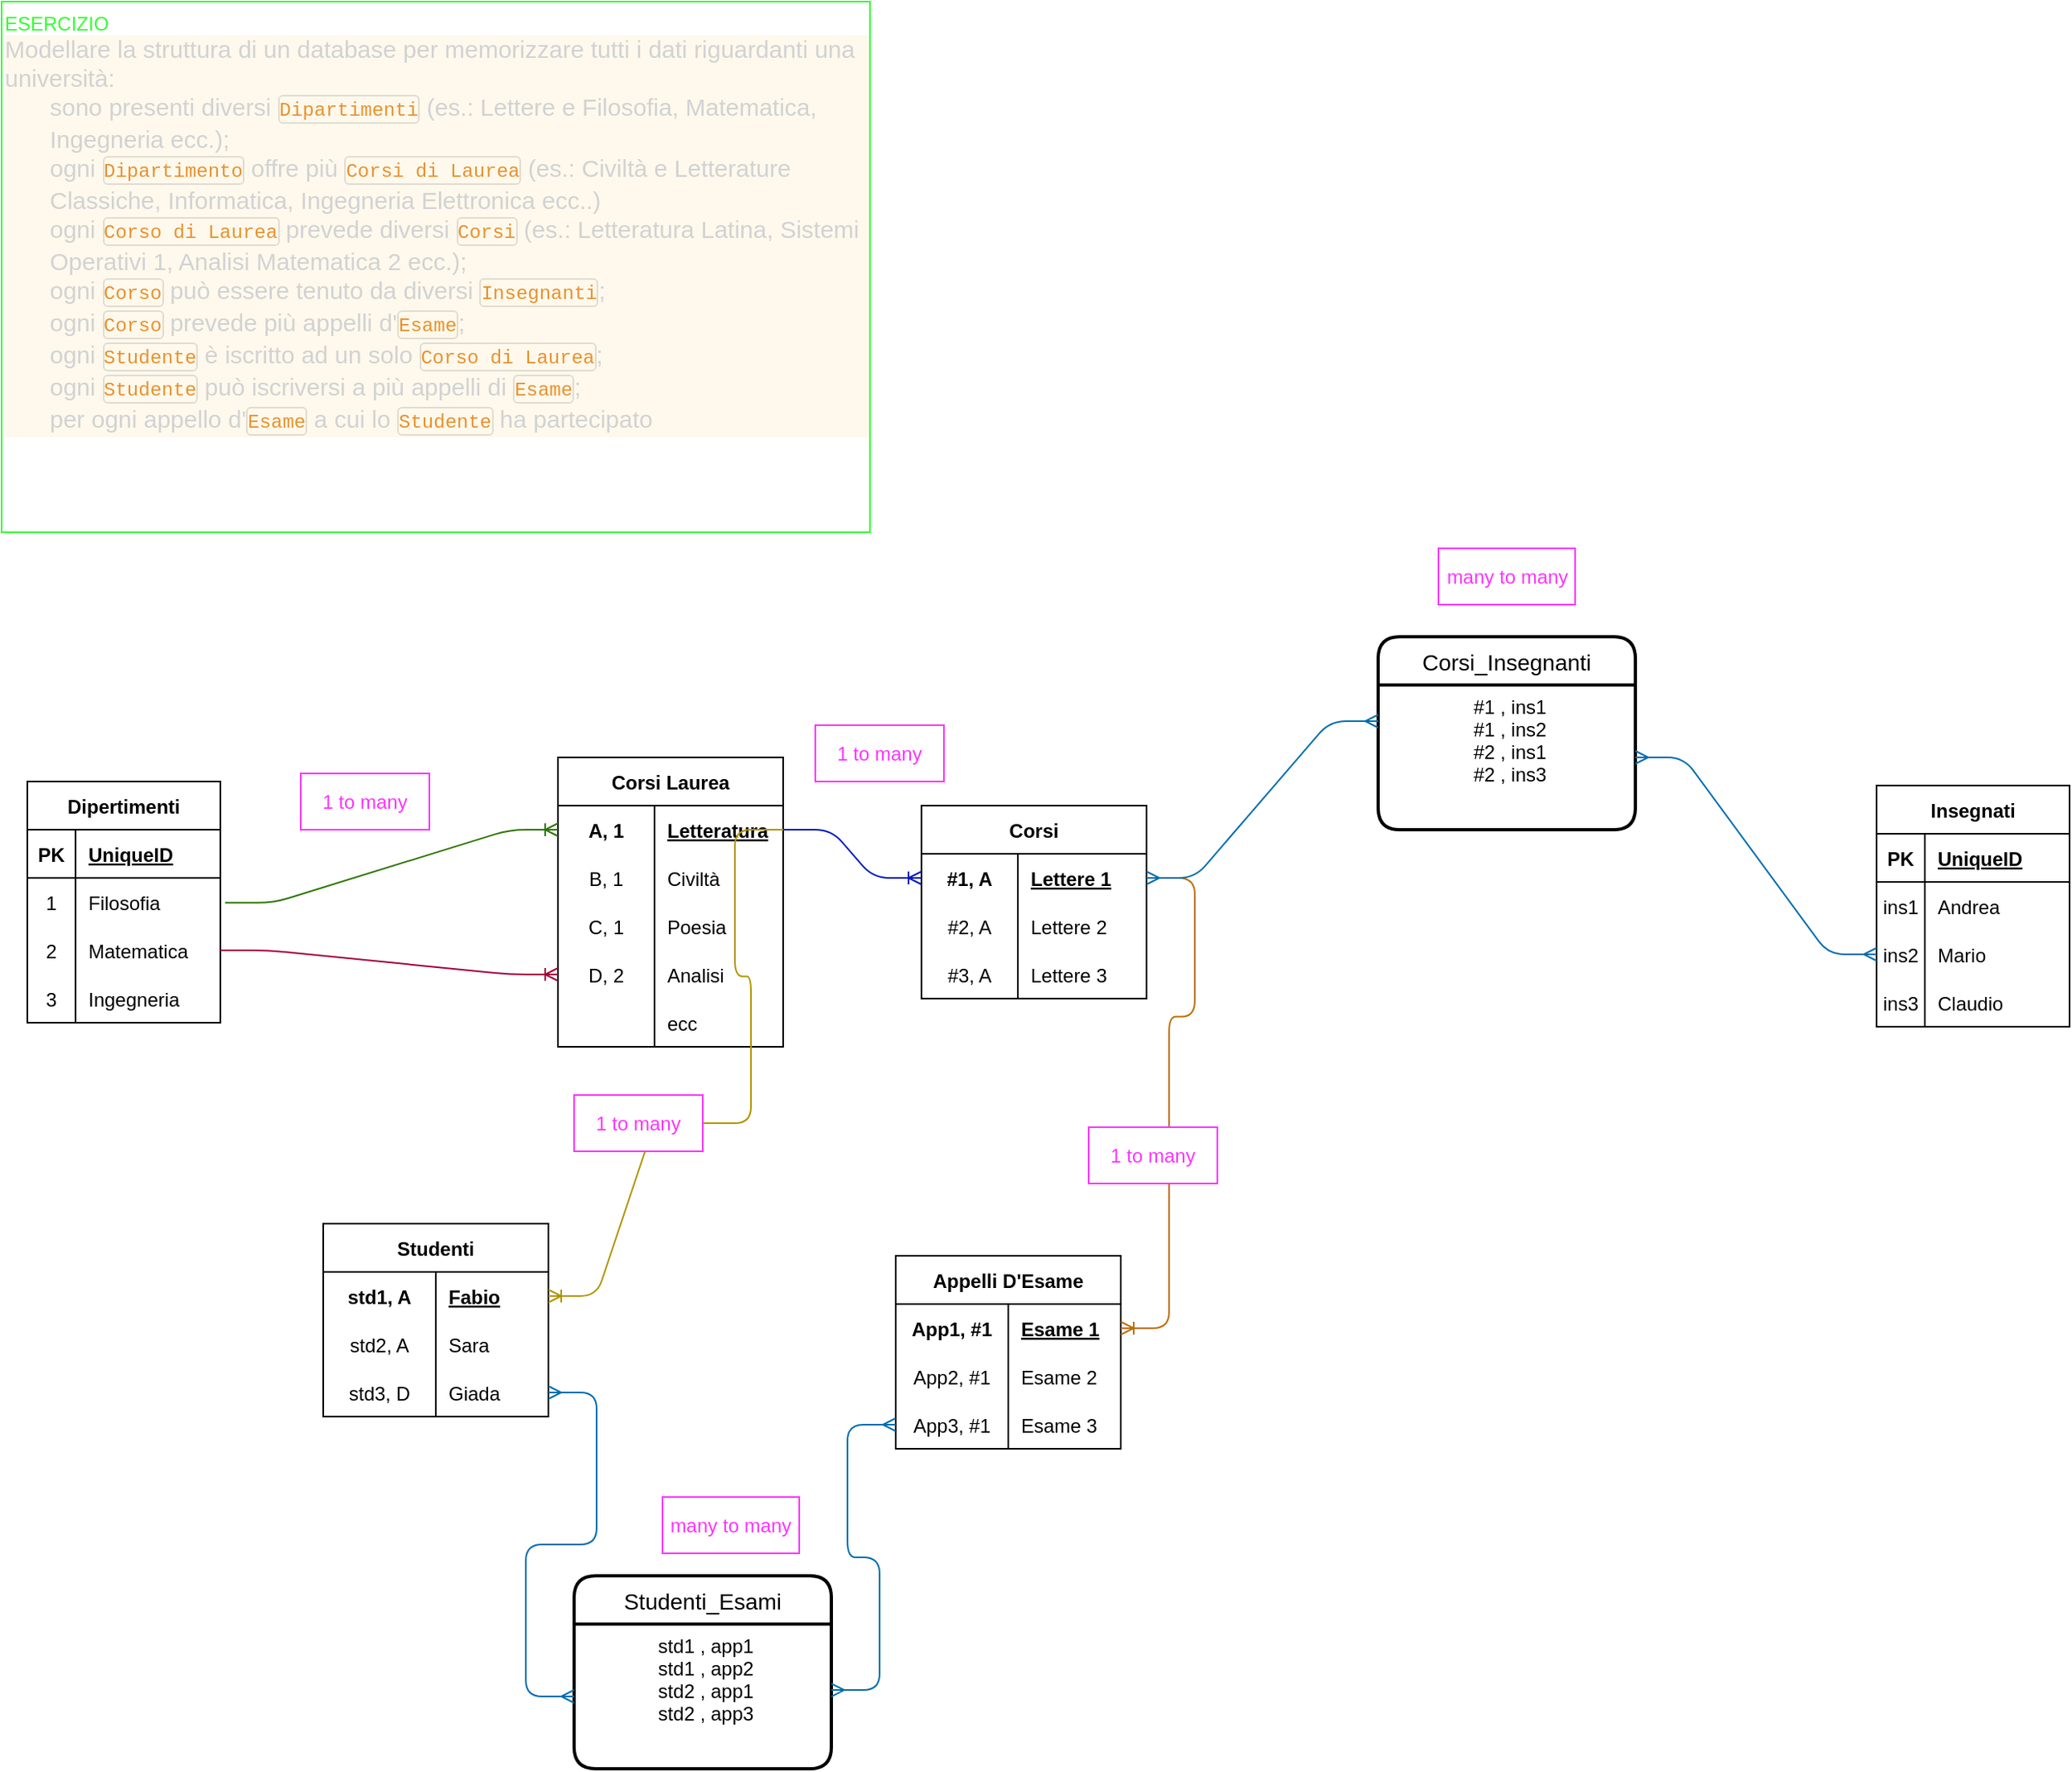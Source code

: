 <mxfile>
    <diagram id="WWOIiVr8qhasgi9-kTe_" name="Page-1">
        <mxGraphModel dx="2013" dy="1438" grid="1" gridSize="10" guides="1" tooltips="1" connect="1" arrows="1" fold="1" page="1" pageScale="1" pageWidth="827" pageHeight="1169" math="0" shadow="0">
            <root>
                <mxCell id="0"/>
                <mxCell id="1" parent="0"/>
                <mxCell id="2" value="Dipertimenti" style="shape=table;startSize=30;container=1;collapsible=1;childLayout=tableLayout;fixedRows=1;rowLines=0;fontStyle=1;align=center;resizeLast=1;" vertex="1" parent="1">
                    <mxGeometry x="230" y="555" width="120" height="150" as="geometry"/>
                </mxCell>
                <mxCell id="3" value="" style="shape=tableRow;horizontal=0;startSize=0;swimlaneHead=0;swimlaneBody=0;fillColor=none;collapsible=0;dropTarget=0;points=[[0,0.5],[1,0.5]];portConstraint=eastwest;top=0;left=0;right=0;bottom=1;" vertex="1" parent="2">
                    <mxGeometry y="30" width="120" height="30" as="geometry"/>
                </mxCell>
                <mxCell id="4" value="PK" style="shape=partialRectangle;connectable=0;fillColor=none;top=0;left=0;bottom=0;right=0;fontStyle=1;overflow=hidden;" vertex="1" parent="3">
                    <mxGeometry width="30" height="30" as="geometry">
                        <mxRectangle width="30" height="30" as="alternateBounds"/>
                    </mxGeometry>
                </mxCell>
                <mxCell id="5" value="UniqueID" style="shape=partialRectangle;connectable=0;fillColor=none;top=0;left=0;bottom=0;right=0;align=left;spacingLeft=6;fontStyle=5;overflow=hidden;" vertex="1" parent="3">
                    <mxGeometry x="30" width="90" height="30" as="geometry">
                        <mxRectangle width="90" height="30" as="alternateBounds"/>
                    </mxGeometry>
                </mxCell>
                <mxCell id="6" value="" style="shape=tableRow;horizontal=0;startSize=0;swimlaneHead=0;swimlaneBody=0;fillColor=none;collapsible=0;dropTarget=0;points=[[0,0.5],[1,0.5]];portConstraint=eastwest;top=0;left=0;right=0;bottom=0;" vertex="1" parent="2">
                    <mxGeometry y="60" width="120" height="30" as="geometry"/>
                </mxCell>
                <mxCell id="7" value="1" style="shape=partialRectangle;connectable=0;fillColor=none;top=0;left=0;bottom=0;right=0;editable=1;overflow=hidden;" vertex="1" parent="6">
                    <mxGeometry width="30" height="30" as="geometry">
                        <mxRectangle width="30" height="30" as="alternateBounds"/>
                    </mxGeometry>
                </mxCell>
                <mxCell id="8" value="Filosofia" style="shape=partialRectangle;connectable=0;fillColor=none;top=0;left=0;bottom=0;right=0;align=left;spacingLeft=6;overflow=hidden;" vertex="1" parent="6">
                    <mxGeometry x="30" width="90" height="30" as="geometry">
                        <mxRectangle width="90" height="30" as="alternateBounds"/>
                    </mxGeometry>
                </mxCell>
                <mxCell id="9" value="" style="shape=tableRow;horizontal=0;startSize=0;swimlaneHead=0;swimlaneBody=0;fillColor=none;collapsible=0;dropTarget=0;points=[[0,0.5],[1,0.5]];portConstraint=eastwest;top=0;left=0;right=0;bottom=0;" vertex="1" parent="2">
                    <mxGeometry y="90" width="120" height="30" as="geometry"/>
                </mxCell>
                <mxCell id="10" value="2" style="shape=partialRectangle;connectable=0;fillColor=none;top=0;left=0;bottom=0;right=0;editable=1;overflow=hidden;" vertex="1" parent="9">
                    <mxGeometry width="30" height="30" as="geometry">
                        <mxRectangle width="30" height="30" as="alternateBounds"/>
                    </mxGeometry>
                </mxCell>
                <mxCell id="11" value="Matematica" style="shape=partialRectangle;connectable=0;fillColor=none;top=0;left=0;bottom=0;right=0;align=left;spacingLeft=6;overflow=hidden;" vertex="1" parent="9">
                    <mxGeometry x="30" width="90" height="30" as="geometry">
                        <mxRectangle width="90" height="30" as="alternateBounds"/>
                    </mxGeometry>
                </mxCell>
                <mxCell id="12" value="" style="shape=tableRow;horizontal=0;startSize=0;swimlaneHead=0;swimlaneBody=0;fillColor=none;collapsible=0;dropTarget=0;points=[[0,0.5],[1,0.5]];portConstraint=eastwest;top=0;left=0;right=0;bottom=0;" vertex="1" parent="2">
                    <mxGeometry y="120" width="120" height="30" as="geometry"/>
                </mxCell>
                <mxCell id="13" value="3" style="shape=partialRectangle;connectable=0;fillColor=none;top=0;left=0;bottom=0;right=0;editable=1;overflow=hidden;" vertex="1" parent="12">
                    <mxGeometry width="30" height="30" as="geometry">
                        <mxRectangle width="30" height="30" as="alternateBounds"/>
                    </mxGeometry>
                </mxCell>
                <mxCell id="14" value="Ingegneria" style="shape=partialRectangle;connectable=0;fillColor=none;top=0;left=0;bottom=0;right=0;align=left;spacingLeft=6;overflow=hidden;" vertex="1" parent="12">
                    <mxGeometry x="30" width="90" height="30" as="geometry">
                        <mxRectangle width="90" height="30" as="alternateBounds"/>
                    </mxGeometry>
                </mxCell>
                <mxCell id="58" value="Corsi Laurea" style="shape=table;startSize=30;container=1;collapsible=1;childLayout=tableLayout;fixedRows=1;rowLines=0;fontStyle=1;align=center;resizeLast=1;" vertex="1" parent="1">
                    <mxGeometry x="560" y="540" width="140" height="180" as="geometry"/>
                </mxCell>
                <mxCell id="59" value="" style="shape=tableRow;horizontal=0;startSize=0;swimlaneHead=0;swimlaneBody=0;fillColor=none;collapsible=0;dropTarget=0;points=[[0,0.5],[1,0.5]];portConstraint=eastwest;top=0;left=0;right=0;bottom=0;" vertex="1" parent="58">
                    <mxGeometry y="30" width="140" height="30" as="geometry"/>
                </mxCell>
                <mxCell id="60" value="A, 1" style="shape=partialRectangle;connectable=0;fillColor=none;top=0;left=0;bottom=0;right=0;fontStyle=1;overflow=hidden;" vertex="1" parent="59">
                    <mxGeometry width="60" height="30" as="geometry">
                        <mxRectangle width="60" height="30" as="alternateBounds"/>
                    </mxGeometry>
                </mxCell>
                <mxCell id="61" value="Letteratura" style="shape=partialRectangle;connectable=0;fillColor=none;top=0;left=0;bottom=0;right=0;align=left;spacingLeft=6;fontStyle=5;overflow=hidden;" vertex="1" parent="59">
                    <mxGeometry x="60" width="80" height="30" as="geometry">
                        <mxRectangle width="80" height="30" as="alternateBounds"/>
                    </mxGeometry>
                </mxCell>
                <mxCell id="65" value="" style="shape=tableRow;horizontal=0;startSize=0;swimlaneHead=0;swimlaneBody=0;fillColor=none;collapsible=0;dropTarget=0;points=[[0,0.5],[1,0.5]];portConstraint=eastwest;top=0;left=0;right=0;bottom=0;" vertex="1" parent="58">
                    <mxGeometry y="60" width="140" height="30" as="geometry"/>
                </mxCell>
                <mxCell id="66" value="B, 1" style="shape=partialRectangle;connectable=0;fillColor=none;top=0;left=0;bottom=0;right=0;editable=1;overflow=hidden;" vertex="1" parent="65">
                    <mxGeometry width="60" height="30" as="geometry">
                        <mxRectangle width="60" height="30" as="alternateBounds"/>
                    </mxGeometry>
                </mxCell>
                <mxCell id="67" value="Civiltà" style="shape=partialRectangle;connectable=0;fillColor=none;top=0;left=0;bottom=0;right=0;align=left;spacingLeft=6;overflow=hidden;" vertex="1" parent="65">
                    <mxGeometry x="60" width="80" height="30" as="geometry">
                        <mxRectangle width="80" height="30" as="alternateBounds"/>
                    </mxGeometry>
                </mxCell>
                <mxCell id="68" value="" style="shape=tableRow;horizontal=0;startSize=0;swimlaneHead=0;swimlaneBody=0;fillColor=none;collapsible=0;dropTarget=0;points=[[0,0.5],[1,0.5]];portConstraint=eastwest;top=0;left=0;right=0;bottom=0;" vertex="1" parent="58">
                    <mxGeometry y="90" width="140" height="30" as="geometry"/>
                </mxCell>
                <mxCell id="69" value="C, 1" style="shape=partialRectangle;connectable=0;fillColor=none;top=0;left=0;bottom=0;right=0;editable=1;overflow=hidden;" vertex="1" parent="68">
                    <mxGeometry width="60" height="30" as="geometry">
                        <mxRectangle width="60" height="30" as="alternateBounds"/>
                    </mxGeometry>
                </mxCell>
                <mxCell id="70" value="Poesia" style="shape=partialRectangle;connectable=0;fillColor=none;top=0;left=0;bottom=0;right=0;align=left;spacingLeft=6;overflow=hidden;" vertex="1" parent="68">
                    <mxGeometry x="60" width="80" height="30" as="geometry">
                        <mxRectangle width="80" height="30" as="alternateBounds"/>
                    </mxGeometry>
                </mxCell>
                <mxCell id="73" value="" style="shape=tableRow;horizontal=0;startSize=0;swimlaneHead=0;swimlaneBody=0;fillColor=none;collapsible=0;dropTarget=0;points=[[0,0.5],[1,0.5]];portConstraint=eastwest;top=0;left=0;right=0;bottom=0;" vertex="1" parent="58">
                    <mxGeometry y="120" width="140" height="30" as="geometry"/>
                </mxCell>
                <mxCell id="74" value="D, 2" style="shape=partialRectangle;connectable=0;fillColor=none;top=0;left=0;bottom=0;right=0;editable=1;overflow=hidden;" vertex="1" parent="73">
                    <mxGeometry width="60" height="30" as="geometry">
                        <mxRectangle width="60" height="30" as="alternateBounds"/>
                    </mxGeometry>
                </mxCell>
                <mxCell id="75" value="Analisi" style="shape=partialRectangle;connectable=0;fillColor=none;top=0;left=0;bottom=0;right=0;align=left;spacingLeft=6;overflow=hidden;" vertex="1" parent="73">
                    <mxGeometry x="60" width="80" height="30" as="geometry">
                        <mxRectangle width="80" height="30" as="alternateBounds"/>
                    </mxGeometry>
                </mxCell>
                <mxCell id="76" value="" style="shape=tableRow;horizontal=0;startSize=0;swimlaneHead=0;swimlaneBody=0;fillColor=none;collapsible=0;dropTarget=0;points=[[0,0.5],[1,0.5]];portConstraint=eastwest;top=0;left=0;right=0;bottom=0;" vertex="1" parent="58">
                    <mxGeometry y="150" width="140" height="30" as="geometry"/>
                </mxCell>
                <mxCell id="77" value="" style="shape=partialRectangle;connectable=0;fillColor=none;top=0;left=0;bottom=0;right=0;editable=1;overflow=hidden;" vertex="1" parent="76">
                    <mxGeometry width="60" height="30" as="geometry">
                        <mxRectangle width="60" height="30" as="alternateBounds"/>
                    </mxGeometry>
                </mxCell>
                <mxCell id="78" value="ecc" style="shape=partialRectangle;connectable=0;fillColor=none;top=0;left=0;bottom=0;right=0;align=left;spacingLeft=6;overflow=hidden;" vertex="1" parent="76">
                    <mxGeometry x="60" width="80" height="30" as="geometry">
                        <mxRectangle width="80" height="30" as="alternateBounds"/>
                    </mxGeometry>
                </mxCell>
                <mxCell id="81" value="" style="edgeStyle=entityRelationEdgeStyle;fontSize=12;html=1;endArrow=ERoneToMany;exitX=1.025;exitY=0.514;exitDx=0;exitDy=0;exitPerimeter=0;entryX=0;entryY=0.5;entryDx=0;entryDy=0;fillColor=#60a917;strokeColor=#2D7600;" edge="1" parent="1" source="6" target="59">
                    <mxGeometry width="100" height="100" relative="1" as="geometry">
                        <mxPoint x="370" y="715" as="sourcePoint"/>
                        <mxPoint x="470" y="615" as="targetPoint"/>
                    </mxGeometry>
                </mxCell>
                <mxCell id="84" value="" style="edgeStyle=entityRelationEdgeStyle;fontSize=12;html=1;endArrow=ERoneToMany;exitX=1;exitY=0.5;exitDx=0;exitDy=0;entryX=0;entryY=0.75;entryDx=0;entryDy=0;fillColor=#d80073;strokeColor=#A50040;" edge="1" parent="1" source="9" target="58">
                    <mxGeometry width="100" height="100" relative="1" as="geometry">
                        <mxPoint x="330" y="825" as="sourcePoint"/>
                        <mxPoint x="430" y="725" as="targetPoint"/>
                    </mxGeometry>
                </mxCell>
                <mxCell id="85" value="Corsi" style="shape=table;startSize=30;container=1;collapsible=1;childLayout=tableLayout;fixedRows=1;rowLines=0;fontStyle=1;align=center;resizeLast=1;" vertex="1" parent="1">
                    <mxGeometry x="786" y="570" width="140" height="120" as="geometry"/>
                </mxCell>
                <mxCell id="86" value="" style="shape=tableRow;horizontal=0;startSize=0;swimlaneHead=0;swimlaneBody=0;fillColor=none;collapsible=0;dropTarget=0;points=[[0,0.5],[1,0.5]];portConstraint=eastwest;top=0;left=0;right=0;bottom=0;" vertex="1" parent="85">
                    <mxGeometry y="30" width="140" height="30" as="geometry"/>
                </mxCell>
                <mxCell id="87" value="#1, A" style="shape=partialRectangle;connectable=0;fillColor=none;top=0;left=0;bottom=0;right=0;fontStyle=1;overflow=hidden;" vertex="1" parent="86">
                    <mxGeometry width="60" height="30" as="geometry">
                        <mxRectangle width="60" height="30" as="alternateBounds"/>
                    </mxGeometry>
                </mxCell>
                <mxCell id="88" value="Lettere 1" style="shape=partialRectangle;connectable=0;fillColor=none;top=0;left=0;bottom=0;right=0;align=left;spacingLeft=6;fontStyle=5;overflow=hidden;" vertex="1" parent="86">
                    <mxGeometry x="60" width="80" height="30" as="geometry">
                        <mxRectangle width="80" height="30" as="alternateBounds"/>
                    </mxGeometry>
                </mxCell>
                <mxCell id="89" value="" style="shape=tableRow;horizontal=0;startSize=0;swimlaneHead=0;swimlaneBody=0;fillColor=none;collapsible=0;dropTarget=0;points=[[0,0.5],[1,0.5]];portConstraint=eastwest;top=0;left=0;right=0;bottom=0;" vertex="1" parent="85">
                    <mxGeometry y="60" width="140" height="30" as="geometry"/>
                </mxCell>
                <mxCell id="90" value="#2, A" style="shape=partialRectangle;connectable=0;fillColor=none;top=0;left=0;bottom=0;right=0;editable=1;overflow=hidden;" vertex="1" parent="89">
                    <mxGeometry width="60" height="30" as="geometry">
                        <mxRectangle width="60" height="30" as="alternateBounds"/>
                    </mxGeometry>
                </mxCell>
                <mxCell id="91" value="Lettere 2" style="shape=partialRectangle;connectable=0;fillColor=none;top=0;left=0;bottom=0;right=0;align=left;spacingLeft=6;overflow=hidden;" vertex="1" parent="89">
                    <mxGeometry x="60" width="80" height="30" as="geometry">
                        <mxRectangle width="80" height="30" as="alternateBounds"/>
                    </mxGeometry>
                </mxCell>
                <mxCell id="92" value="" style="shape=tableRow;horizontal=0;startSize=0;swimlaneHead=0;swimlaneBody=0;fillColor=none;collapsible=0;dropTarget=0;points=[[0,0.5],[1,0.5]];portConstraint=eastwest;top=0;left=0;right=0;bottom=0;" vertex="1" parent="85">
                    <mxGeometry y="90" width="140" height="30" as="geometry"/>
                </mxCell>
                <mxCell id="93" value="#3, A" style="shape=partialRectangle;connectable=0;fillColor=none;top=0;left=0;bottom=0;right=0;editable=1;overflow=hidden;" vertex="1" parent="92">
                    <mxGeometry width="60" height="30" as="geometry">
                        <mxRectangle width="60" height="30" as="alternateBounds"/>
                    </mxGeometry>
                </mxCell>
                <mxCell id="94" value="Lettere 3" style="shape=partialRectangle;connectable=0;fillColor=none;top=0;left=0;bottom=0;right=0;align=left;spacingLeft=6;overflow=hidden;" vertex="1" parent="92">
                    <mxGeometry x="60" width="80" height="30" as="geometry">
                        <mxRectangle width="80" height="30" as="alternateBounds"/>
                    </mxGeometry>
                </mxCell>
                <mxCell id="101" value="" style="edgeStyle=entityRelationEdgeStyle;fontSize=12;html=1;endArrow=ERoneToMany;exitX=1;exitY=0.25;exitDx=0;exitDy=0;entryX=0;entryY=0.5;entryDx=0;entryDy=0;fillColor=#0050ef;strokeColor=#001DBC;" edge="1" parent="1" source="58" target="86">
                    <mxGeometry width="100" height="100" relative="1" as="geometry">
                        <mxPoint x="706" y="700" as="sourcePoint"/>
                        <mxPoint x="806" y="600" as="targetPoint"/>
                    </mxGeometry>
                </mxCell>
                <mxCell id="104" value="Corsi_Insegnanti" style="swimlane;childLayout=stackLayout;horizontal=1;startSize=30;horizontalStack=0;rounded=1;fontSize=14;fontStyle=0;strokeWidth=2;resizeParent=0;resizeLast=1;shadow=0;dashed=0;align=center;" vertex="1" parent="1">
                    <mxGeometry x="1070" y="465" width="160" height="120" as="geometry"/>
                </mxCell>
                <mxCell id="105" value="#1 , ins1&#10;#1 , ins2&#10;#2 , ins1&#10;#2 , ins3" style="align=center;strokeColor=none;fillColor=none;spacingLeft=4;fontSize=12;verticalAlign=top;resizable=0;rotatable=0;part=1;" vertex="1" parent="104">
                    <mxGeometry y="30" width="160" height="90" as="geometry"/>
                </mxCell>
                <mxCell id="124" value="Insegnati" style="shape=table;startSize=30;container=1;collapsible=1;childLayout=tableLayout;fixedRows=1;rowLines=0;fontStyle=1;align=center;resizeLast=1;" vertex="1" parent="1">
                    <mxGeometry x="1380" y="557.5" width="120" height="150" as="geometry"/>
                </mxCell>
                <mxCell id="125" value="" style="shape=tableRow;horizontal=0;startSize=0;swimlaneHead=0;swimlaneBody=0;fillColor=none;collapsible=0;dropTarget=0;points=[[0,0.5],[1,0.5]];portConstraint=eastwest;top=0;left=0;right=0;bottom=1;" vertex="1" parent="124">
                    <mxGeometry y="30" width="120" height="30" as="geometry"/>
                </mxCell>
                <mxCell id="126" value="PK" style="shape=partialRectangle;connectable=0;fillColor=none;top=0;left=0;bottom=0;right=0;fontStyle=1;overflow=hidden;" vertex="1" parent="125">
                    <mxGeometry width="30" height="30" as="geometry">
                        <mxRectangle width="30" height="30" as="alternateBounds"/>
                    </mxGeometry>
                </mxCell>
                <mxCell id="127" value="UniqueID" style="shape=partialRectangle;connectable=0;fillColor=none;top=0;left=0;bottom=0;right=0;align=left;spacingLeft=6;fontStyle=5;overflow=hidden;" vertex="1" parent="125">
                    <mxGeometry x="30" width="90" height="30" as="geometry">
                        <mxRectangle width="90" height="30" as="alternateBounds"/>
                    </mxGeometry>
                </mxCell>
                <mxCell id="128" value="" style="shape=tableRow;horizontal=0;startSize=0;swimlaneHead=0;swimlaneBody=0;fillColor=none;collapsible=0;dropTarget=0;points=[[0,0.5],[1,0.5]];portConstraint=eastwest;top=0;left=0;right=0;bottom=0;" vertex="1" parent="124">
                    <mxGeometry y="60" width="120" height="30" as="geometry"/>
                </mxCell>
                <mxCell id="129" value="ins1" style="shape=partialRectangle;connectable=0;fillColor=none;top=0;left=0;bottom=0;right=0;editable=1;overflow=hidden;" vertex="1" parent="128">
                    <mxGeometry width="30" height="30" as="geometry">
                        <mxRectangle width="30" height="30" as="alternateBounds"/>
                    </mxGeometry>
                </mxCell>
                <mxCell id="130" value="Andrea" style="shape=partialRectangle;connectable=0;fillColor=none;top=0;left=0;bottom=0;right=0;align=left;spacingLeft=6;overflow=hidden;" vertex="1" parent="128">
                    <mxGeometry x="30" width="90" height="30" as="geometry">
                        <mxRectangle width="90" height="30" as="alternateBounds"/>
                    </mxGeometry>
                </mxCell>
                <mxCell id="131" value="" style="shape=tableRow;horizontal=0;startSize=0;swimlaneHead=0;swimlaneBody=0;fillColor=none;collapsible=0;dropTarget=0;points=[[0,0.5],[1,0.5]];portConstraint=eastwest;top=0;left=0;right=0;bottom=0;" vertex="1" parent="124">
                    <mxGeometry y="90" width="120" height="30" as="geometry"/>
                </mxCell>
                <mxCell id="132" value="ins2" style="shape=partialRectangle;connectable=0;fillColor=none;top=0;left=0;bottom=0;right=0;editable=1;overflow=hidden;" vertex="1" parent="131">
                    <mxGeometry width="30" height="30" as="geometry">
                        <mxRectangle width="30" height="30" as="alternateBounds"/>
                    </mxGeometry>
                </mxCell>
                <mxCell id="133" value="Mario" style="shape=partialRectangle;connectable=0;fillColor=none;top=0;left=0;bottom=0;right=0;align=left;spacingLeft=6;overflow=hidden;" vertex="1" parent="131">
                    <mxGeometry x="30" width="90" height="30" as="geometry">
                        <mxRectangle width="90" height="30" as="alternateBounds"/>
                    </mxGeometry>
                </mxCell>
                <mxCell id="134" value="" style="shape=tableRow;horizontal=0;startSize=0;swimlaneHead=0;swimlaneBody=0;fillColor=none;collapsible=0;dropTarget=0;points=[[0,0.5],[1,0.5]];portConstraint=eastwest;top=0;left=0;right=0;bottom=0;" vertex="1" parent="124">
                    <mxGeometry y="120" width="120" height="30" as="geometry"/>
                </mxCell>
                <mxCell id="135" value="ins3" style="shape=partialRectangle;connectable=0;fillColor=none;top=0;left=0;bottom=0;right=0;editable=1;overflow=hidden;" vertex="1" parent="134">
                    <mxGeometry width="30" height="30" as="geometry">
                        <mxRectangle width="30" height="30" as="alternateBounds"/>
                    </mxGeometry>
                </mxCell>
                <mxCell id="136" value="Claudio" style="shape=partialRectangle;connectable=0;fillColor=none;top=0;left=0;bottom=0;right=0;align=left;spacingLeft=6;overflow=hidden;" vertex="1" parent="134">
                    <mxGeometry x="30" width="90" height="30" as="geometry">
                        <mxRectangle width="90" height="30" as="alternateBounds"/>
                    </mxGeometry>
                </mxCell>
                <mxCell id="139" value="1 to many" style="whiteSpace=wrap;html=1;align=center;fontColor=#FF33FF;strokeColor=#FF33FF;" vertex="1" parent="1">
                    <mxGeometry x="400" y="550" width="80" height="35" as="geometry"/>
                </mxCell>
                <mxCell id="140" value="1 to many" style="whiteSpace=wrap;html=1;align=center;fontColor=#FF33FF;strokeColor=#FF33FF;" vertex="1" parent="1">
                    <mxGeometry x="720" y="520" width="80" height="35" as="geometry"/>
                </mxCell>
                <mxCell id="144" value="Appelli D'Esame" style="shape=table;startSize=30;container=1;collapsible=1;childLayout=tableLayout;fixedRows=1;rowLines=0;fontStyle=1;align=center;resizeLast=1;" vertex="1" parent="1">
                    <mxGeometry x="770" y="850" width="140" height="120" as="geometry"/>
                </mxCell>
                <mxCell id="145" value="" style="shape=tableRow;horizontal=0;startSize=0;swimlaneHead=0;swimlaneBody=0;fillColor=none;collapsible=0;dropTarget=0;points=[[0,0.5],[1,0.5]];portConstraint=eastwest;top=0;left=0;right=0;bottom=0;" vertex="1" parent="144">
                    <mxGeometry y="30" width="140" height="30" as="geometry"/>
                </mxCell>
                <mxCell id="146" value="App1, #1" style="shape=partialRectangle;connectable=0;fillColor=none;top=0;left=0;bottom=0;right=0;fontStyle=1;overflow=hidden;" vertex="1" parent="145">
                    <mxGeometry width="70" height="30" as="geometry">
                        <mxRectangle width="70" height="30" as="alternateBounds"/>
                    </mxGeometry>
                </mxCell>
                <mxCell id="147" value="Esame 1" style="shape=partialRectangle;connectable=0;fillColor=none;top=0;left=0;bottom=0;right=0;align=left;spacingLeft=6;fontStyle=5;overflow=hidden;" vertex="1" parent="145">
                    <mxGeometry x="70" width="70" height="30" as="geometry">
                        <mxRectangle width="70" height="30" as="alternateBounds"/>
                    </mxGeometry>
                </mxCell>
                <mxCell id="148" value="" style="shape=tableRow;horizontal=0;startSize=0;swimlaneHead=0;swimlaneBody=0;fillColor=none;collapsible=0;dropTarget=0;points=[[0,0.5],[1,0.5]];portConstraint=eastwest;top=0;left=0;right=0;bottom=0;" vertex="1" parent="144">
                    <mxGeometry y="60" width="140" height="30" as="geometry"/>
                </mxCell>
                <mxCell id="149" value="App2, #1" style="shape=partialRectangle;connectable=0;fillColor=none;top=0;left=0;bottom=0;right=0;editable=1;overflow=hidden;" vertex="1" parent="148">
                    <mxGeometry width="70" height="30" as="geometry">
                        <mxRectangle width="70" height="30" as="alternateBounds"/>
                    </mxGeometry>
                </mxCell>
                <mxCell id="150" value="Esame 2" style="shape=partialRectangle;connectable=0;fillColor=none;top=0;left=0;bottom=0;right=0;align=left;spacingLeft=6;overflow=hidden;" vertex="1" parent="148">
                    <mxGeometry x="70" width="70" height="30" as="geometry">
                        <mxRectangle width="70" height="30" as="alternateBounds"/>
                    </mxGeometry>
                </mxCell>
                <mxCell id="151" value="" style="shape=tableRow;horizontal=0;startSize=0;swimlaneHead=0;swimlaneBody=0;fillColor=none;collapsible=0;dropTarget=0;points=[[0,0.5],[1,0.5]];portConstraint=eastwest;top=0;left=0;right=0;bottom=0;" vertex="1" parent="144">
                    <mxGeometry y="90" width="140" height="30" as="geometry"/>
                </mxCell>
                <mxCell id="152" value="App3, #1" style="shape=partialRectangle;connectable=0;fillColor=none;top=0;left=0;bottom=0;right=0;editable=1;overflow=hidden;" vertex="1" parent="151">
                    <mxGeometry width="70" height="30" as="geometry">
                        <mxRectangle width="70" height="30" as="alternateBounds"/>
                    </mxGeometry>
                </mxCell>
                <mxCell id="153" value="Esame 3" style="shape=partialRectangle;connectable=0;fillColor=none;top=0;left=0;bottom=0;right=0;align=left;spacingLeft=6;overflow=hidden;" vertex="1" parent="151">
                    <mxGeometry x="70" width="70" height="30" as="geometry">
                        <mxRectangle width="70" height="30" as="alternateBounds"/>
                    </mxGeometry>
                </mxCell>
                <mxCell id="158" value="Studenti" style="shape=table;startSize=30;container=1;collapsible=1;childLayout=tableLayout;fixedRows=1;rowLines=0;fontStyle=1;align=center;resizeLast=1;" vertex="1" parent="1">
                    <mxGeometry x="414" y="830" width="140" height="120" as="geometry"/>
                </mxCell>
                <mxCell id="159" value="" style="shape=tableRow;horizontal=0;startSize=0;swimlaneHead=0;swimlaneBody=0;fillColor=none;collapsible=0;dropTarget=0;points=[[0,0.5],[1,0.5]];portConstraint=eastwest;top=0;left=0;right=0;bottom=0;" vertex="1" parent="158">
                    <mxGeometry y="30" width="140" height="30" as="geometry"/>
                </mxCell>
                <mxCell id="160" value="std1, A" style="shape=partialRectangle;connectable=0;fillColor=none;top=0;left=0;bottom=0;right=0;fontStyle=1;overflow=hidden;" vertex="1" parent="159">
                    <mxGeometry width="70" height="30" as="geometry">
                        <mxRectangle width="70" height="30" as="alternateBounds"/>
                    </mxGeometry>
                </mxCell>
                <mxCell id="161" value="Fabio" style="shape=partialRectangle;connectable=0;fillColor=none;top=0;left=0;bottom=0;right=0;align=left;spacingLeft=6;fontStyle=5;overflow=hidden;" vertex="1" parent="159">
                    <mxGeometry x="70" width="70" height="30" as="geometry">
                        <mxRectangle width="70" height="30" as="alternateBounds"/>
                    </mxGeometry>
                </mxCell>
                <mxCell id="162" value="" style="shape=tableRow;horizontal=0;startSize=0;swimlaneHead=0;swimlaneBody=0;fillColor=none;collapsible=0;dropTarget=0;points=[[0,0.5],[1,0.5]];portConstraint=eastwest;top=0;left=0;right=0;bottom=0;" vertex="1" parent="158">
                    <mxGeometry y="60" width="140" height="30" as="geometry"/>
                </mxCell>
                <mxCell id="163" value="std2, A" style="shape=partialRectangle;connectable=0;fillColor=none;top=0;left=0;bottom=0;right=0;editable=1;overflow=hidden;" vertex="1" parent="162">
                    <mxGeometry width="70" height="30" as="geometry">
                        <mxRectangle width="70" height="30" as="alternateBounds"/>
                    </mxGeometry>
                </mxCell>
                <mxCell id="164" value="Sara" style="shape=partialRectangle;connectable=0;fillColor=none;top=0;left=0;bottom=0;right=0;align=left;spacingLeft=6;overflow=hidden;" vertex="1" parent="162">
                    <mxGeometry x="70" width="70" height="30" as="geometry">
                        <mxRectangle width="70" height="30" as="alternateBounds"/>
                    </mxGeometry>
                </mxCell>
                <mxCell id="165" value="" style="shape=tableRow;horizontal=0;startSize=0;swimlaneHead=0;swimlaneBody=0;fillColor=none;collapsible=0;dropTarget=0;points=[[0,0.5],[1,0.5]];portConstraint=eastwest;top=0;left=0;right=0;bottom=0;" vertex="1" parent="158">
                    <mxGeometry y="90" width="140" height="30" as="geometry"/>
                </mxCell>
                <mxCell id="166" value="std3, D" style="shape=partialRectangle;connectable=0;fillColor=none;top=0;left=0;bottom=0;right=0;editable=1;overflow=hidden;" vertex="1" parent="165">
                    <mxGeometry width="70" height="30" as="geometry">
                        <mxRectangle width="70" height="30" as="alternateBounds"/>
                    </mxGeometry>
                </mxCell>
                <mxCell id="167" value="Giada" style="shape=partialRectangle;connectable=0;fillColor=none;top=0;left=0;bottom=0;right=0;align=left;spacingLeft=6;overflow=hidden;" vertex="1" parent="165">
                    <mxGeometry x="70" width="70" height="30" as="geometry">
                        <mxRectangle width="70" height="30" as="alternateBounds"/>
                    </mxGeometry>
                </mxCell>
                <mxCell id="174" value="" style="edgeStyle=entityRelationEdgeStyle;fontSize=12;html=1;endArrow=ERoneToMany;fontColor=#FF33FF;exitX=1;exitY=0.5;exitDx=0;exitDy=0;entryX=1;entryY=0.5;entryDx=0;entryDy=0;fillColor=#e3c800;strokeColor=#B09500;startArrow=none;" edge="1" parent="1" source="173" target="159">
                    <mxGeometry width="100" height="100" relative="1" as="geometry">
                        <mxPoint x="740" y="840" as="sourcePoint"/>
                        <mxPoint x="840" y="740" as="targetPoint"/>
                    </mxGeometry>
                </mxCell>
                <mxCell id="177" value="" style="edgeStyle=entityRelationEdgeStyle;fontSize=12;html=1;endArrow=ERoneToMany;fontColor=#FF33FF;exitX=1;exitY=0.5;exitDx=0;exitDy=0;entryX=1;entryY=0.5;entryDx=0;entryDy=0;fillColor=#f0a30a;strokeColor=#BD7000;startArrow=none;" edge="1" parent="1" source="178" target="145">
                    <mxGeometry width="100" height="100" relative="1" as="geometry">
                        <mxPoint x="970" y="860" as="sourcePoint"/>
                        <mxPoint x="1070" y="760" as="targetPoint"/>
                    </mxGeometry>
                </mxCell>
                <mxCell id="180" value="" style="edgeStyle=entityRelationEdgeStyle;fontSize=12;html=1;endArrow=none;fontColor=#FF33FF;exitX=1;exitY=0.5;exitDx=0;exitDy=0;entryX=1;entryY=0.5;entryDx=0;entryDy=0;fillColor=#e3c800;strokeColor=#B09500;" edge="1" parent="1" source="59" target="173">
                    <mxGeometry width="100" height="100" relative="1" as="geometry">
                        <mxPoint x="700" y="585" as="sourcePoint"/>
                        <mxPoint x="554" y="875" as="targetPoint"/>
                    </mxGeometry>
                </mxCell>
                <mxCell id="173" value="1 to many" style="whiteSpace=wrap;html=1;align=center;fontColor=#FF33FF;strokeColor=#FF33FF;" vertex="1" parent="1">
                    <mxGeometry x="570" y="750" width="80" height="35" as="geometry"/>
                </mxCell>
                <mxCell id="181" value="" style="edgeStyle=entityRelationEdgeStyle;fontSize=12;html=1;endArrow=none;fontColor=#FF33FF;exitX=1;exitY=0.5;exitDx=0;exitDy=0;entryX=1;entryY=0.5;entryDx=0;entryDy=0;fillColor=#f0a30a;strokeColor=#BD7000;" edge="1" parent="1" source="86" target="178">
                    <mxGeometry width="100" height="100" relative="1" as="geometry">
                        <mxPoint x="926" y="615" as="sourcePoint"/>
                        <mxPoint x="910" y="895" as="targetPoint"/>
                    </mxGeometry>
                </mxCell>
                <mxCell id="178" value="1 to many" style="whiteSpace=wrap;html=1;align=center;fontColor=#FF33FF;strokeColor=#FF33FF;" vertex="1" parent="1">
                    <mxGeometry x="890" y="770" width="80" height="35" as="geometry"/>
                </mxCell>
                <mxCell id="186" value="&lt;font&gt;ESERCIZIO&lt;br&gt;&lt;/font&gt;&lt;div style=&quot;box-sizing: inherit; counter-reset: list-0 0 list-1 0 list-2 0 list-3 0 list-4 0 list-5 0 list-6 0 list-7 0 list-8 0 list-9 0; color: rgb(209, 210, 211); font-family: Slack-Lato, Slack-Fractions, appleLogo, sans-serif; font-size: 15px; font-variant-ligatures: common-ligatures; background-color: rgba(242, 199, 68, 0.1);&quot; class=&quot;p-rich_text_section&quot;&gt;Modellare la struttura di un database per memorizzare tutti i dati riguardanti una università:&lt;br style=&quot;box-sizing: inherit;&quot;&gt;&lt;/div&gt;&lt;ul style=&quot;box-sizing: inherit; margin: 0px; padding: 0px; list-style-type: none; color: rgb(209, 210, 211); font-family: Slack-Lato, Slack-Fractions, appleLogo, sans-serif; font-size: 15px; font-variant-ligatures: common-ligatures; background-color: rgba(242, 199, 68, 0.1);&quot; data-border=&quot;0&quot; data-indent=&quot;0&quot; class=&quot;p-rich_text_list p-rich_text_list__bullet&quot; data-stringify-type=&quot;unordered-list&quot;&gt;&lt;li style=&quot;box-sizing: inherit; margin-bottom: 0px; margin-left: 28px; list-style-type: none;&quot; data-stringify-border=&quot;0&quot; data-stringify-indent=&quot;0&quot;&gt;sono presenti diversi&amp;nbsp;&lt;code style=&quot;box-sizing: inherit; --saf-0: rgba(var(--sk_foreground_low,29,28,29),.13); border: 1px solid var(--saf-0); color: rgb(232, 145, 45); font-variant-ligatures: none; overflow-wrap: break-word; word-break: normal; tab-size: 4; border-radius: 3px; padding-top: 2px; font-size: 12px; line-height: 1.5; font-family: Monaco, Menlo, Consolas, &amp;quot;Courier New&amp;quot;, monospace !important;&quot; class=&quot;c-mrkdwn__code&quot; data-stringify-type=&quot;code&quot;&gt;Dipartimenti&lt;/code&gt;&amp;nbsp;(es.: Lettere e Filosofia, Matematica, Ingegneria ecc.);&lt;/li&gt;&lt;li style=&quot;box-sizing: inherit; margin-bottom: 0px; margin-left: 28px; list-style-type: none;&quot; data-stringify-border=&quot;0&quot; data-stringify-indent=&quot;0&quot;&gt;ogni&amp;nbsp;&lt;code style=&quot;box-sizing: inherit; --saf-0: rgba(var(--sk_foreground_low,29,28,29),.13); border: 1px solid var(--saf-0); color: rgb(232, 145, 45); font-variant-ligatures: none; overflow-wrap: break-word; word-break: normal; tab-size: 4; border-radius: 3px; padding-top: 2px; font-size: 12px; line-height: 1.5; font-family: Monaco, Menlo, Consolas, &amp;quot;Courier New&amp;quot;, monospace !important;&quot; class=&quot;c-mrkdwn__code&quot; data-stringify-type=&quot;code&quot;&gt;Dipartimento&lt;/code&gt;&amp;nbsp;offre più&amp;nbsp;&lt;code style=&quot;box-sizing: inherit; --saf-0: rgba(var(--sk_foreground_low,29,28,29),.13); border: 1px solid var(--saf-0); color: rgb(232, 145, 45); font-variant-ligatures: none; overflow-wrap: break-word; word-break: normal; tab-size: 4; border-radius: 3px; padding-top: 2px; font-size: 12px; line-height: 1.5; font-family: Monaco, Menlo, Consolas, &amp;quot;Courier New&amp;quot;, monospace !important;&quot; class=&quot;c-mrkdwn__code&quot; data-stringify-type=&quot;code&quot;&gt;Corsi di Laurea&lt;/code&gt;&amp;nbsp;(es.: Civiltà e Letterature Classiche, Informatica, Ingegneria Elettronica ecc..)&lt;/li&gt;&lt;li style=&quot;box-sizing: inherit; margin-bottom: 0px; margin-left: 28px; list-style-type: none;&quot; data-stringify-border=&quot;0&quot; data-stringify-indent=&quot;0&quot;&gt;ogni&amp;nbsp;&lt;code style=&quot;box-sizing: inherit; --saf-0: rgba(var(--sk_foreground_low,29,28,29),.13); border: 1px solid var(--saf-0); color: rgb(232, 145, 45); font-variant-ligatures: none; overflow-wrap: break-word; word-break: normal; tab-size: 4; border-radius: 3px; padding-top: 2px; font-size: 12px; line-height: 1.5; font-family: Monaco, Menlo, Consolas, &amp;quot;Courier New&amp;quot;, monospace !important;&quot; class=&quot;c-mrkdwn__code&quot; data-stringify-type=&quot;code&quot;&gt;Corso di Laurea&lt;/code&gt;&amp;nbsp;prevede diversi&amp;nbsp;&lt;code style=&quot;box-sizing: inherit; --saf-0: rgba(var(--sk_foreground_low,29,28,29),.13); border: 1px solid var(--saf-0); color: rgb(232, 145, 45); font-variant-ligatures: none; overflow-wrap: break-word; word-break: normal; tab-size: 4; border-radius: 3px; padding-top: 2px; font-size: 12px; line-height: 1.5; font-family: Monaco, Menlo, Consolas, &amp;quot;Courier New&amp;quot;, monospace !important;&quot; class=&quot;c-mrkdwn__code&quot; data-stringify-type=&quot;code&quot;&gt;Corsi&lt;/code&gt;&amp;nbsp;(es.: Letteratura Latina, Sistemi Operativi 1, Analisi Matematica 2 ecc.);&lt;/li&gt;&lt;li style=&quot;box-sizing: inherit; margin-bottom: 0px; margin-left: 28px; list-style-type: none;&quot; data-stringify-border=&quot;0&quot; data-stringify-indent=&quot;0&quot;&gt;ogni&amp;nbsp;&lt;code style=&quot;box-sizing: inherit; --saf-0: rgba(var(--sk_foreground_low,29,28,29),.13); border: 1px solid var(--saf-0); color: rgb(232, 145, 45); font-variant-ligatures: none; overflow-wrap: break-word; word-break: normal; tab-size: 4; border-radius: 3px; padding-top: 2px; font-size: 12px; line-height: 1.5; font-family: Monaco, Menlo, Consolas, &amp;quot;Courier New&amp;quot;, monospace !important;&quot; class=&quot;c-mrkdwn__code&quot; data-stringify-type=&quot;code&quot;&gt;Corso&lt;/code&gt;&amp;nbsp;può essere tenuto da diversi&amp;nbsp;&lt;code style=&quot;box-sizing: inherit; --saf-0: rgba(var(--sk_foreground_low,29,28,29),.13); border: 1px solid var(--saf-0); color: rgb(232, 145, 45); font-variant-ligatures: none; overflow-wrap: break-word; word-break: normal; tab-size: 4; border-radius: 3px; padding-top: 2px; font-size: 12px; line-height: 1.5; font-family: Monaco, Menlo, Consolas, &amp;quot;Courier New&amp;quot;, monospace !important;&quot; class=&quot;c-mrkdwn__code&quot; data-stringify-type=&quot;code&quot;&gt;Insegnanti&lt;/code&gt;;&lt;/li&gt;&lt;li style=&quot;box-sizing: inherit; margin-bottom: 0px; margin-left: 28px; list-style-type: none;&quot; data-stringify-border=&quot;0&quot; data-stringify-indent=&quot;0&quot;&gt;ogni&amp;nbsp;&lt;code style=&quot;box-sizing: inherit; --saf-0: rgba(var(--sk_foreground_low,29,28,29),.13); border: 1px solid var(--saf-0); color: rgb(232, 145, 45); font-variant-ligatures: none; overflow-wrap: break-word; word-break: normal; tab-size: 4; border-radius: 3px; padding-top: 2px; font-size: 12px; line-height: 1.5; font-family: Monaco, Menlo, Consolas, &amp;quot;Courier New&amp;quot;, monospace !important;&quot; class=&quot;c-mrkdwn__code&quot; data-stringify-type=&quot;code&quot;&gt;Corso&lt;/code&gt;&amp;nbsp;prevede più appelli d'&lt;code style=&quot;box-sizing: inherit; --saf-0: rgba(var(--sk_foreground_low,29,28,29),.13); border: 1px solid var(--saf-0); color: rgb(232, 145, 45); font-variant-ligatures: none; overflow-wrap: break-word; word-break: normal; tab-size: 4; border-radius: 3px; padding-top: 2px; font-size: 12px; line-height: 1.5; font-family: Monaco, Menlo, Consolas, &amp;quot;Courier New&amp;quot;, monospace !important;&quot; class=&quot;c-mrkdwn__code&quot; data-stringify-type=&quot;code&quot;&gt;Esame&lt;/code&gt;;&lt;/li&gt;&lt;li style=&quot;box-sizing: inherit; margin-bottom: 0px; margin-left: 28px; list-style-type: none;&quot; data-stringify-border=&quot;0&quot; data-stringify-indent=&quot;0&quot;&gt;ogni&amp;nbsp;&lt;code style=&quot;box-sizing: inherit; --saf-0: rgba(var(--sk_foreground_low,29,28,29),.13); border: 1px solid var(--saf-0); color: rgb(232, 145, 45); font-variant-ligatures: none; overflow-wrap: break-word; word-break: normal; tab-size: 4; border-radius: 3px; padding-top: 2px; font-size: 12px; line-height: 1.5; font-family: Monaco, Menlo, Consolas, &amp;quot;Courier New&amp;quot;, monospace !important;&quot; class=&quot;c-mrkdwn__code&quot; data-stringify-type=&quot;code&quot;&gt;Studente&lt;/code&gt;&amp;nbsp;è iscritto ad un solo&amp;nbsp;&lt;code style=&quot;box-sizing: inherit; --saf-0: rgba(var(--sk_foreground_low,29,28,29),.13); border: 1px solid var(--saf-0); color: rgb(232, 145, 45); font-variant-ligatures: none; overflow-wrap: break-word; word-break: normal; tab-size: 4; border-radius: 3px; padding-top: 2px; font-size: 12px; line-height: 1.5; font-family: Monaco, Menlo, Consolas, &amp;quot;Courier New&amp;quot;, monospace !important;&quot; class=&quot;c-mrkdwn__code&quot; data-stringify-type=&quot;code&quot;&gt;Corso di Laurea&lt;/code&gt;;&lt;/li&gt;&lt;li style=&quot;box-sizing: inherit; margin-bottom: 0px; margin-left: 28px; list-style-type: none;&quot; data-stringify-border=&quot;0&quot; data-stringify-indent=&quot;0&quot;&gt;ogni&amp;nbsp;&lt;code style=&quot;box-sizing: inherit; --saf-0: rgba(var(--sk_foreground_low,29,28,29),.13); border: 1px solid var(--saf-0); color: rgb(232, 145, 45); font-variant-ligatures: none; overflow-wrap: break-word; word-break: normal; tab-size: 4; border-radius: 3px; padding-top: 2px; font-size: 12px; line-height: 1.5; font-family: Monaco, Menlo, Consolas, &amp;quot;Courier New&amp;quot;, monospace !important;&quot; class=&quot;c-mrkdwn__code&quot; data-stringify-type=&quot;code&quot;&gt;Studente&lt;/code&gt;&amp;nbsp;può iscriversi a più appelli di&amp;nbsp;&lt;code style=&quot;box-sizing: inherit; --saf-0: rgba(var(--sk_foreground_low,29,28,29),.13); border: 1px solid var(--saf-0); color: rgb(232, 145, 45); font-variant-ligatures: none; overflow-wrap: break-word; word-break: normal; tab-size: 4; border-radius: 3px; padding-top: 2px; font-size: 12px; line-height: 1.5; font-family: Monaco, Menlo, Consolas, &amp;quot;Courier New&amp;quot;, monospace !important;&quot; class=&quot;c-mrkdwn__code&quot; data-stringify-type=&quot;code&quot;&gt;Esame&lt;/code&gt;;&lt;/li&gt;&lt;li style=&quot;box-sizing: inherit; margin-bottom: 0px; margin-left: 28px; list-style-type: none;&quot; data-stringify-border=&quot;0&quot; data-stringify-indent=&quot;0&quot;&gt;per ogni appello d'&lt;code style=&quot;box-sizing: inherit; --saf-0: rgba(var(--sk_foreground_low,29,28,29),.13); border: 1px solid var(--saf-0); color: rgb(232, 145, 45); font-variant-ligatures: none; overflow-wrap: break-word; word-break: normal; tab-size: 4; border-radius: 3px; padding-top: 2px; font-size: 12px; line-height: 1.5; font-family: Monaco, Menlo, Consolas, &amp;quot;Courier New&amp;quot;, monospace !important;&quot; class=&quot;c-mrkdwn__code&quot; data-stringify-type=&quot;code&quot;&gt;Esame&lt;/code&gt;&amp;nbsp;a cui lo&amp;nbsp;&lt;code style=&quot;box-sizing: inherit; --saf-0: rgba(var(--sk_foreground_low,29,28,29),.13); border: 1px solid var(--saf-0); color: rgb(232, 145, 45); font-variant-ligatures: none; overflow-wrap: break-word; word-break: normal; tab-size: 4; border-radius: 3px; padding-top: 2px; font-size: 12px; line-height: 1.5; font-family: Monaco, Menlo, Consolas, &amp;quot;Courier New&amp;quot;, monospace !important;&quot; class=&quot;c-mrkdwn__code&quot; data-stringify-type=&quot;code&quot;&gt;Studente&lt;/code&gt;&amp;nbsp;ha partecipato&lt;/li&gt;&lt;/ul&gt;" style="whiteSpace=wrap;html=1;align=left;strokeColor=#33FF33;fontColor=#33FF33;verticalAlign=top;" vertex="1" parent="1">
                    <mxGeometry x="214" y="70" width="540" height="330" as="geometry"/>
                </mxCell>
                <mxCell id="187" value="Studenti_Esami" style="swimlane;childLayout=stackLayout;horizontal=1;startSize=30;horizontalStack=0;rounded=1;fontSize=14;fontStyle=0;strokeWidth=2;resizeParent=0;resizeLast=1;shadow=0;dashed=0;align=center;" vertex="1" parent="1">
                    <mxGeometry x="570" y="1049" width="160" height="120" as="geometry"/>
                </mxCell>
                <mxCell id="188" value="std1 , app1&#10;std1 , app2&#10;std2 , app1&#10;std2 , app3" style="align=center;strokeColor=none;fillColor=none;spacingLeft=4;fontSize=12;verticalAlign=top;resizable=0;rotatable=0;part=1;" vertex="1" parent="187">
                    <mxGeometry y="30" width="160" height="90" as="geometry"/>
                </mxCell>
                <mxCell id="189" value="" style="edgeStyle=entityRelationEdgeStyle;fontSize=12;html=1;endArrow=ERmany;startArrow=ERmany;fontColor=#33FF33;entryX=0;entryY=0.5;entryDx=0;entryDy=0;exitX=1;exitY=0.5;exitDx=0;exitDy=0;fillColor=#1ba1e2;strokeColor=#006EAF;" edge="1" parent="1" source="165" target="188">
                    <mxGeometry width="100" height="100" relative="1" as="geometry">
                        <mxPoint x="440" y="1090" as="sourcePoint"/>
                        <mxPoint x="540" y="990" as="targetPoint"/>
                    </mxGeometry>
                </mxCell>
                <mxCell id="190" value="" style="edgeStyle=entityRelationEdgeStyle;fontSize=12;html=1;endArrow=ERmany;startArrow=ERmany;fontColor=#33FF33;exitX=1;exitY=0.456;exitDx=0;exitDy=0;exitPerimeter=0;entryX=0;entryY=0.5;entryDx=0;entryDy=0;fillColor=#1ba1e2;strokeColor=#006EAF;" edge="1" parent="1" source="188" target="151">
                    <mxGeometry width="100" height="100" relative="1" as="geometry">
                        <mxPoint x="770" y="1160" as="sourcePoint"/>
                        <mxPoint x="870" y="1060" as="targetPoint"/>
                    </mxGeometry>
                </mxCell>
                <mxCell id="191" value="many to many" style="whiteSpace=wrap;html=1;align=center;fontColor=#FF33FF;strokeColor=#FF33FF;" vertex="1" parent="1">
                    <mxGeometry x="625" y="1000" width="85" height="35" as="geometry"/>
                </mxCell>
                <mxCell id="194" value="" style="edgeStyle=entityRelationEdgeStyle;fontSize=12;html=1;endArrow=ERmany;startArrow=ERmany;fontColor=#33FF33;entryX=0;entryY=0.5;entryDx=0;entryDy=0;exitX=1;exitY=0.5;exitDx=0;exitDy=0;fillColor=#1ba1e2;strokeColor=#006EAF;" edge="1" parent="1" source="105" target="131">
                    <mxGeometry width="100" height="100" relative="1" as="geometry">
                        <mxPoint x="1130" y="730" as="sourcePoint"/>
                        <mxPoint x="1230" y="630" as="targetPoint"/>
                    </mxGeometry>
                </mxCell>
                <mxCell id="195" value="" style="edgeStyle=entityRelationEdgeStyle;fontSize=12;html=1;endArrow=ERmany;startArrow=ERmany;fontColor=#33FF33;exitX=1;exitY=0.5;exitDx=0;exitDy=0;entryX=0;entryY=0.25;entryDx=0;entryDy=0;fillColor=#1ba1e2;strokeColor=#006EAF;" edge="1" parent="1" source="86" target="105">
                    <mxGeometry width="100" height="100" relative="1" as="geometry">
                        <mxPoint x="1000" y="750" as="sourcePoint"/>
                        <mxPoint x="1100" y="650" as="targetPoint"/>
                    </mxGeometry>
                </mxCell>
                <mxCell id="196" value="many to many" style="whiteSpace=wrap;html=1;align=center;fontColor=#FF33FF;strokeColor=#FF33FF;" vertex="1" parent="1">
                    <mxGeometry x="1107.5" y="410" width="85" height="35" as="geometry"/>
                </mxCell>
            </root>
        </mxGraphModel>
    </diagram>
</mxfile>